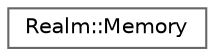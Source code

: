 digraph "Graphical Class Hierarchy"
{
 // LATEX_PDF_SIZE
  bgcolor="transparent";
  edge [fontname=Helvetica,fontsize=10,labelfontname=Helvetica,labelfontsize=10];
  node [fontname=Helvetica,fontsize=10,shape=box,height=0.2,width=0.4];
  rankdir="LR";
  Node0 [id="Node000000",label="Realm::Memory",height=0.2,width=0.4,color="grey40", fillcolor="white", style="filled",URL="$classRealm_1_1Memory.html",tooltip=" "];
}
